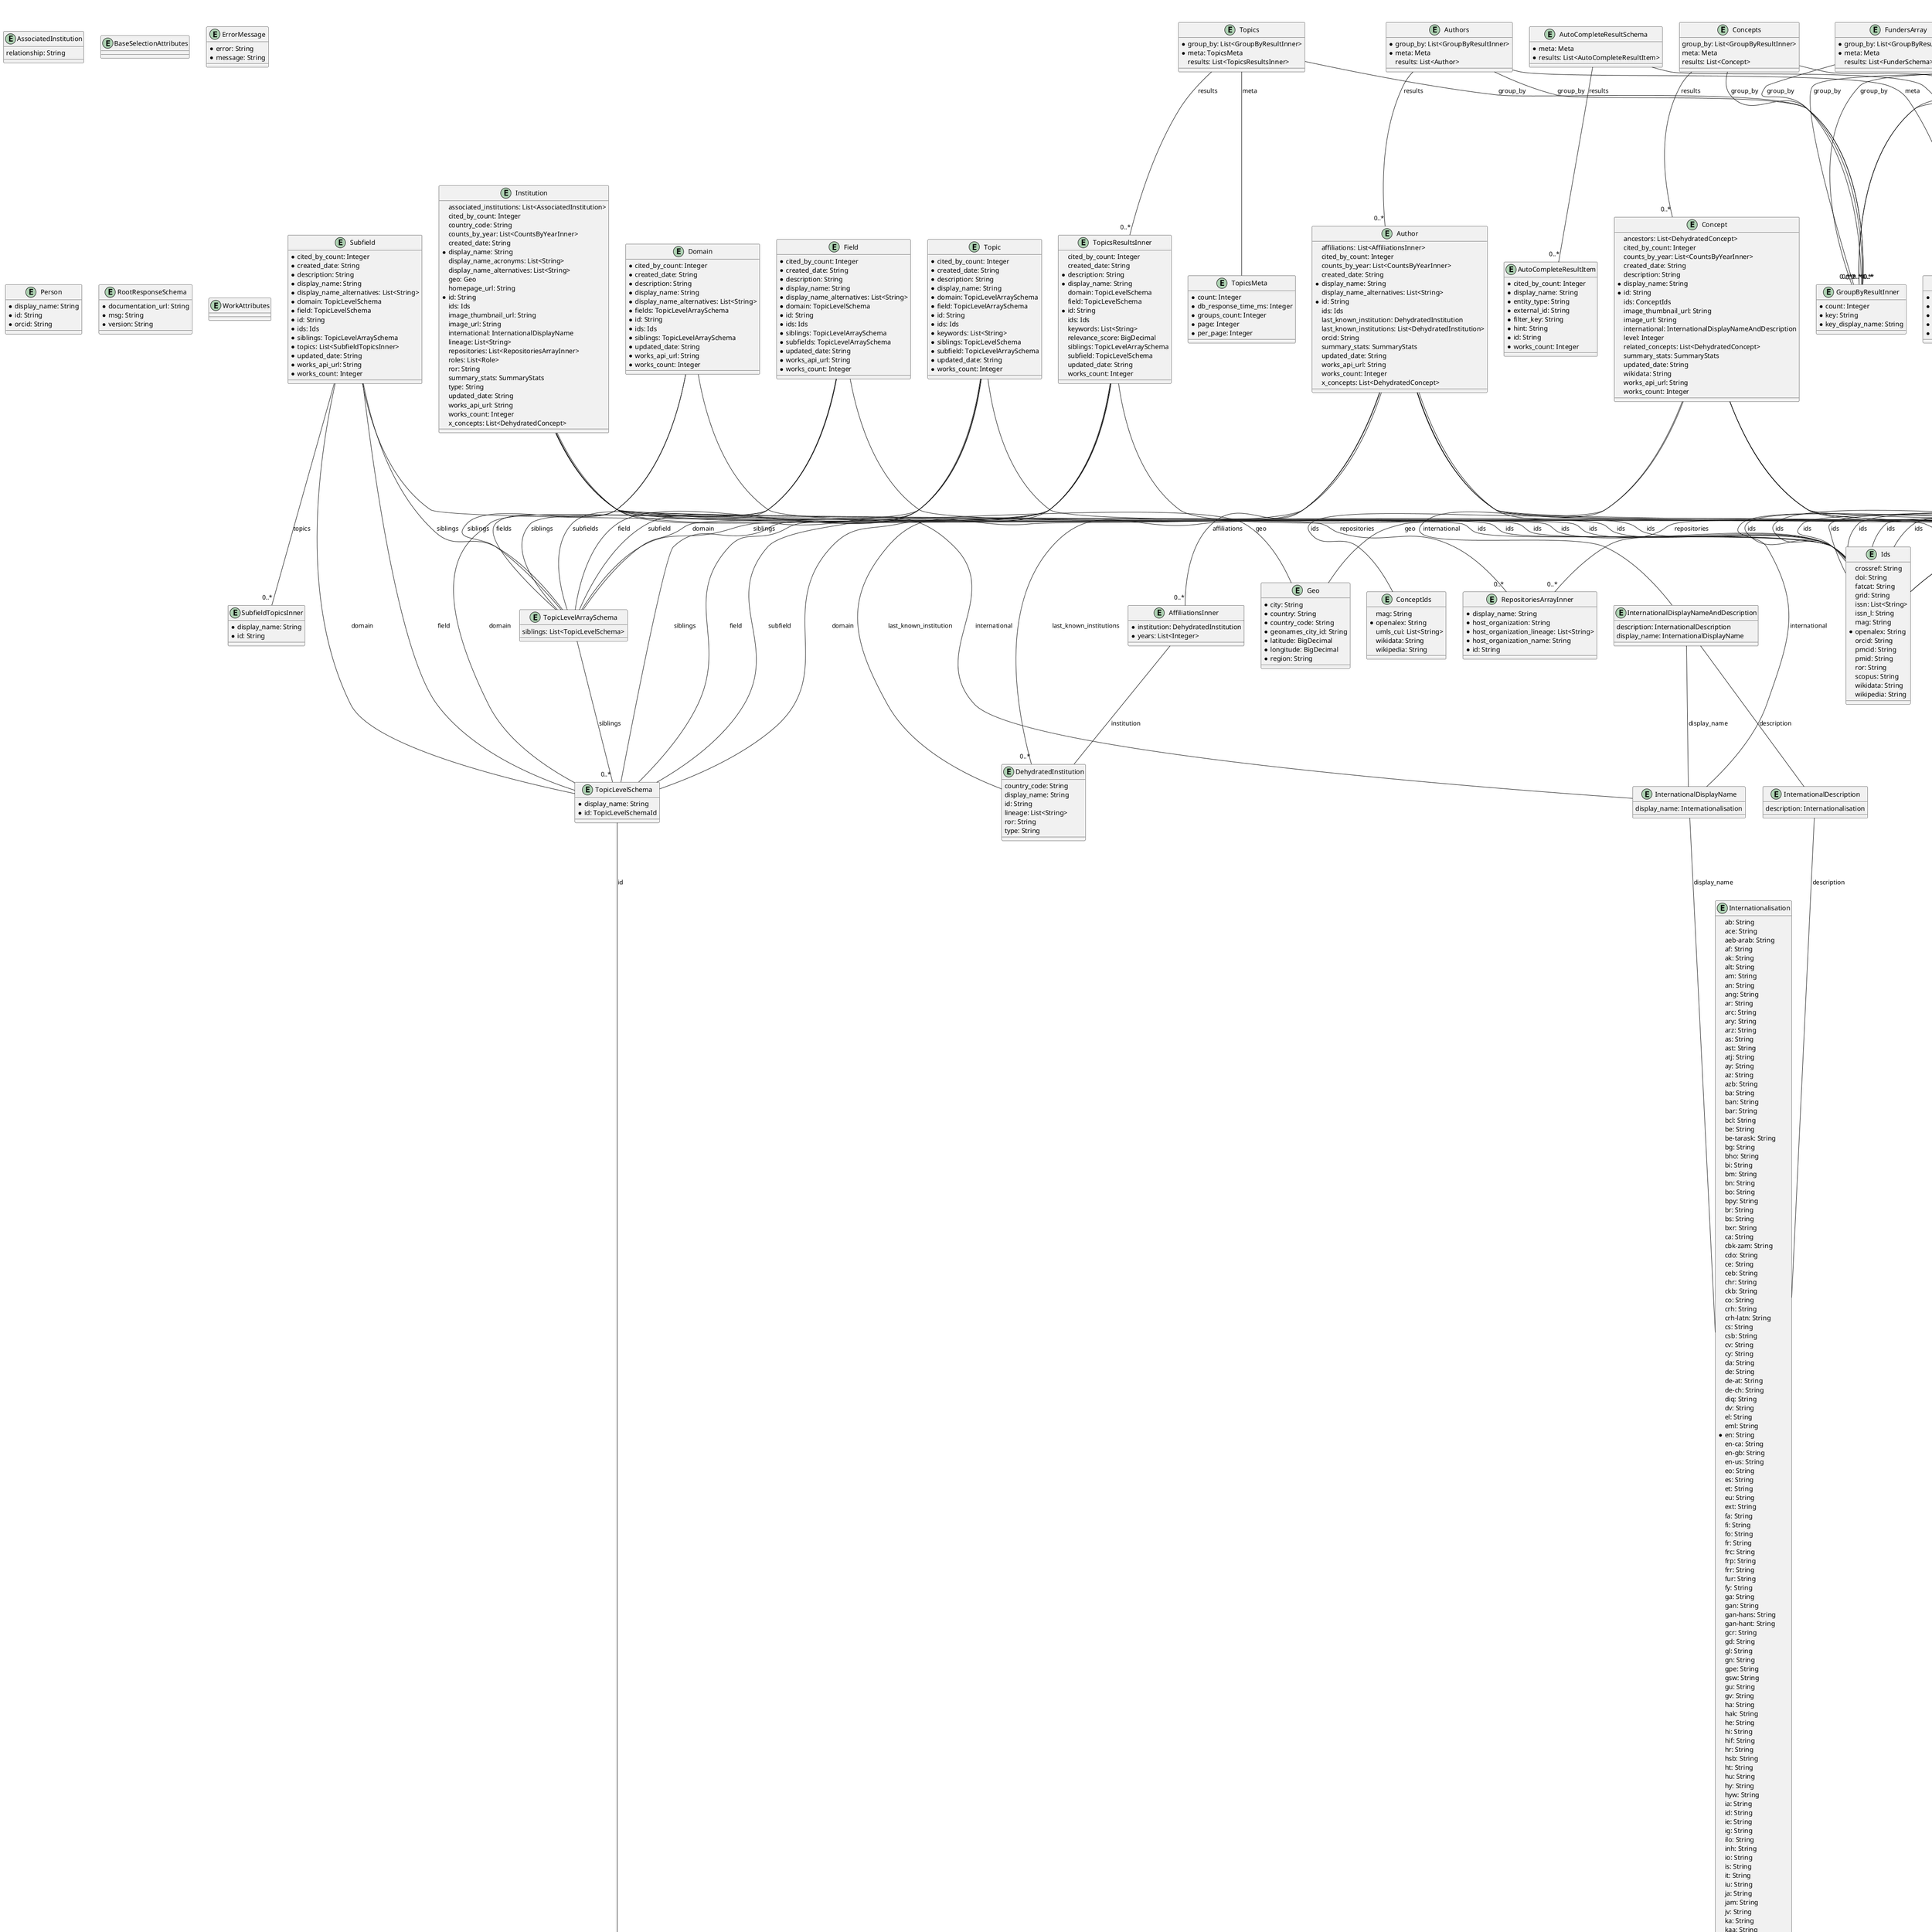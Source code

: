 @startuml

title OpenAlex Schemas Diagram

entity AffiliationsInner {
    * institution: DehydratedInstitution
    * years: List<Integer>
}

entity Apc {
    * currency: String
    * provenance: String
    * value: Integer
    * value_usd: Integer
}

entity ApcPricesInner {
    * currency: String
    * price: BigDecimal
}

entity AssociatedInstitution {
    relationship: String
}

entity Author {
    affiliations: List<AffiliationsInner>
    cited_by_count: Integer
    counts_by_year: List<CountsByYearInner>
    created_date: String
    * display_name: String
    display_name_alternatives: List<String>
    * id: String
    ids: Ids
    last_known_institution: DehydratedInstitution
    last_known_institutions: List<DehydratedInstitution>
    orcid: String
    summary_stats: SummaryStats
    updated_date: String
    works_api_url: String
    works_count: Integer
    x_concepts: List<DehydratedConcept>
}

entity Authors {
    * group_by: List<GroupByResultInner>
    * meta: Meta
    results: List<Author>
}

entity AuthorshipsInner {
    * author: AuthorshipsInnerAuthor
    * author_position: String
    * countries: List<String>
    * institutions: List<AuthorshipsInnerInstitutionsInner>
    * is_corresponding: Boolean
    raw_affiliation_string: String
    * raw_affiliation_strings: List<String>
    * raw_author_name: String
}

entity AuthorshipsInnerAuthor {
    * display_name: String
    * id: String
    orcid: String
}

entity AuthorshipsInnerInstitutionsInner {
    * country_code: String
    * display_name: String
    * id: String
    * lineage: List<String>
    * ror: String
    * type: String
}

entity AutoCompleteResultItem {
    * cited_by_count: Integer
    * display_name: String
    * entity_type: String
    * external_id: String
    * filter_key: String
    * hint: String
    * id: String
    * works_count: Integer
}

entity AutoCompleteResultSchema {
    * meta: Meta
    * results: List<AutoCompleteResultItem>
}

entity BaseSelectionAttributes {
}

entity Concept {
    ancestors: List<DehydratedConcept>
    cited_by_count: Integer
    counts_by_year: List<CountsByYearInner>
    created_date: String
    description: String
    * display_name: String
    * id: String
    ids: ConceptIds
    image_thumbnail_url: String
    image_url: String
    international: InternationalDisplayNameAndDescription
    level: Integer
    related_concepts: List<DehydratedConcept>
    summary_stats: SummaryStats
    updated_date: String
    wikidata: String
    works_api_url: String
    works_count: Integer
}

entity ConceptIds {
    mag: String
    * openalex: String
    umls_cui: List<String>
    wikidata: String
    wikipedia: String
}

entity Concepts {
    group_by: List<GroupByResultInner>
    meta: Meta
    results: List<Concept>
}

entity CountsByYearInner {
    * cited_by_count: Integer
    works_count: Integer
    * year: Integer
}

entity DehydratedConcept {
    * display_name: String
    * id: String
    level: Integer
    score: BigDecimal
    wikidata: String
}

entity DehydratedInstitution {
    country_code: String
    display_name: String
    id: String
    lineage: List<String>
    ror: String
    type: String
}

entity Domain {
    * cited_by_count: Integer
    * created_date: String
    * description: String
    * display_name: String
    * display_name_alternatives: List<String>
    * fields: TopicLevelArraySchema
    * id: String
    * ids: Ids
    * siblings: TopicLevelArraySchema
    * updated_date: String
    * works_api_url: String
    * works_count: Integer
}

entity ErrorMessage {
    * error: String
    * message: String
}

entity Field {
    * cited_by_count: Integer
    * created_date: String
    * description: String
    * display_name: String
    * display_name_alternatives: List<String>
    * domain: TopicLevelSchema
    * id: String
    * ids: Ids
    * siblings: TopicLevelArraySchema
    * subfields: TopicLevelArraySchema
    * updated_date: String
    * works_api_url: String
    * works_count: Integer
}

entity Funder {
    * alternate_titles: List<String>
    cited_by_count: Integer
    country_code: String
    counts_by_year: List<CountsByYearInner>
    created_date: String
    description: String
    * display_name: String
    grants_count: Integer
    homepage_url: String
    * id: String
    ids: Ids
    image_thumbnail_url: String
    image_url: String
    relevance_score: BigDecimal
    roles: List<Role>
    summary_stats: SummaryStats
    updated_date: String
    works_count: Integer
}

entity FunderSchema {
    * alternate_titles: List<String>
    cited_by_count: Integer
    country_code: String
    counts_by_year: List<CountsByYearInner>
    created_date: String
    description: String
    * display_name: String
    grants_count: Integer
    homepage_url: String
    * id: String
    ids: Ids
    image_thumbnail_url: String
    image_url: String
    relevance_score: BigDecimal
    roles: List<Role>
    summary_stats: SummaryStats
    updated_date: String
    works_count: Integer
}

entity FundersArray {
    * group_by: List<GroupByResultInner>
    * meta: Meta
    results: List<FunderSchema>
}

entity Geo {
    * city: String
    * country: String
    * country_code: String
    * geonames_city_id: String
    * latitude: BigDecimal
    * longitude: BigDecimal
    * region: String
}

entity GroupByResultInner {
    * count: Integer
    * key: String
    * key_display_name: String
}

entity Ids {
    crossref: String
    doi: String
    fatcat: String
    grid: String
    issn: List<String>
    issn_l: String
    mag: String
    * openalex: String
    orcid: String
    pmcid: String
    pmid: String
    ror: String
    scopus: String
    wikidata: String
    wikipedia: String
}

entity Institution {
    associated_institutions: List<AssociatedInstitution>
    cited_by_count: Integer
    country_code: String
    counts_by_year: List<CountsByYearInner>
    created_date: String
    * display_name: String
    display_name_acronyms: List<String>
    display_name_alternatives: List<String>
    geo: Geo
    homepage_url: String
    * id: String
    ids: Ids
    image_thumbnail_url: String
    image_url: String
    international: InternationalDisplayName
    lineage: List<String>
    repositories: List<RepositoriesArrayInner>
    roles: List<Role>
    ror: String
    summary_stats: SummaryStats
    type: String
    updated_date: String
    works_api_url: String
    works_count: Integer
    x_concepts: List<DehydratedConcept>
}

entity InstitutionSchema {
    associated_institutions: List<AssociatedInstitution>
    cited_by_count: Integer
    country_code: String
    counts_by_year: List<CountsByYearInner>
    created_date: String
    * display_name: String
    display_name_acronyms: List<String>
    display_name_alternatives: List<String>
    geo: Geo
    homepage_url: String
    * id: String
    ids: Ids
    image_thumbnail_url: String
    image_url: String
    international: InternationalDisplayName
    lineage: List<String>
    repositories: List<RepositoriesArrayInner>
    roles: List<Role>
    ror: String
    summary_stats: SummaryStats
    type: String
    updated_date: String
    works_api_url: String
    works_count: Integer
    x_concepts: List<DehydratedConcept>
}

entity Institutions {
    * group_by: List<GroupByResultInner>
    * meta: Meta
    results: List<InstitutionSchema>
}

entity InternationalDescription {
    description: Internationalisation
}

entity InternationalDisplayName {
    display_name: Internationalisation
}

entity InternationalDisplayNameAndDescription {
    description: InternationalDescription
    display_name: InternationalDisplayName
}

entity Internationalisation {
    ab: String
    ace: String
    aeb-arab: String
    af: String
    ak: String
    alt: String
    am: String
    an: String
    ang: String
    ar: String
    arc: String
    ary: String
    arz: String
    as: String
    ast: String
    atj: String
    ay: String
    az: String
    azb: String
    ba: String
    ban: String
    bar: String
    bcl: String
    be: String
    be-tarask: String
    bg: String
    bho: String
    bi: String
    bm: String
    bn: String
    bo: String
    bpy: String
    br: String
    bs: String
    bxr: String
    ca: String
    cbk-zam: String
    cdo: String
    ce: String
    ceb: String
    chr: String
    ckb: String
    co: String
    crh: String
    crh-latn: String
    cs: String
    csb: String
    cv: String
    cy: String
    da: String
    de: String
    de-at: String
    de-ch: String
    diq: String
    dv: String
    el: String
    eml: String
    * en: String
    en-ca: String
    en-gb: String
    en-us: String
    eo: String
    es: String
    et: String
    eu: String
    ext: String
    fa: String
    fi: String
    fo: String
    fr: String
    frc: String
    frp: String
    frr: String
    fur: String
    fy: String
    ga: String
    gan: String
    gan-hans: String
    gan-hant: String
    gcr: String
    gd: String
    gl: String
    gn: String
    gpe: String
    gsw: String
    gu: String
    gv: String
    ha: String
    hak: String
    he: String
    hi: String
    hif: String
    hr: String
    hsb: String
    ht: String
    hu: String
    hy: String
    hyw: String
    ia: String
    id: String
    ie: String
    ig: String
    ilo: String
    inh: String
    io: String
    is: String
    it: String
    iu: String
    ja: String
    jam: String
    jv: String
    ka: String
    kaa: String
    kab: String
    kbp: String
    kg: String
    kk: String
    kk-arab: String
    kk-cn: String
    kk-cyrl: String
    kk-kz: String
    kk-latn: String
    kk-tr: String
    kl: String
    km: String
    kn: String
    ko: String
    ko-kp: String
    krc: String
    ks: String
    ksh: String
    ku: String
    ku-latn: String
    kw: String
    ky: String
    la: String
    lad: String
    lb: String
    lfn: String
    li: String
    lij: String
    lld: String
    lmo: String
    lo: String
    lt: String
    lv: String
    lzh: String
    mai: String
    mg: String
    min: String
    mk: String
    ml: String
    mn: String
    mni: String
    mr: String
    ms: String
    ms-arab: String
    mt: String
    mwl: String
    my: String
    mzn: String
    nah: String
    nan: String
    nap: String
    nb: String
    nds: String
    nds-nl: String
    ne: String
    new: String
    nia: String
    nl: String
    nn: String
    nov: String
    nqo: String
    nrm: String
    oc: String
    or: String
    os: String
    pa: String
    pam: String
    pap: String
    pcd: String
    pdc: String
    pih: String
    pl: String
    pms: String
    pnb: String
    ps: String
    pt: String
    pt-br: String
    qu: String
    rm: String
    ro: String
    ru: String
    rue: String
    rw: String
    sa: String
    sah: String
    sat: String
    sc: String
    scn: String
    sco: String
    sd: String
    se: String
    sgs: String
    sh: String
    shi: String
    si: String
    sk: String
    sl: String
    smn: String
    sms: String
    so: String
    sq: String
    sr: String
    sr-ec: String
    sr-el: String
    stq: String
    su: String
    sv: String
    sw: String
    syl: String
    szl: String
    ta: String
    te: String
    tg: String
    tg-latn: String
    th: String
    ti: String
    tk: String
    tl: String
    tr: String
    ts: String
    tt: String
    tt-cyrl: String
    tw: String
    ug: String
    uk: String
    ur: String
    uz: String
    vec: String
    vi: String
    vls: String
    vo: String
    vro: String
    wa: String
    war: String
    wo: String
    wuu: String
    xmf: String
    yi: String
    yo: String
    yue: String
    za: String
    zh: String
    zh-cn: String
    zh-hans: String
    zh-hant: String
    zh-hk: String
    zh-mo: String
    zh-my: String
    zh-sg: String
    zh-tw: String
    zu: String
}

entity Location {
    is_accepted: Boolean
    is_oa: Boolean
    is_published: Boolean
    landing_page_url: String
    license: String
    pdf_url: String
    source: LocationSource
    version: String
}

entity LocationSource {
    display_name: String
    host_organization: String
    host_organization_lineage: List<String>
    host_organization_lineage_names: List<String>
    host_organization_name: String
    id: String
    is_in_doaj: Boolean
    is_oa: Boolean
    issn: List<String>
    issn_l: String
    type: String
}

entity Meta {
    * count: Integer
    * db_response_time_ms: Integer
    * groups_count: String
    * page: Integer
    * per_page: Integer
}

entity NgramInner {
    * ngram: String
    * ngram_count: Integer
    * ngram_tokens: Integer
    * term_frequency: BigDecimal
}

entity NgramMeta {
    * count: Integer
    doi: String
    * openalex_id: String
}

entity Ngrams {
    meta: NgramMeta
    ngrams: List<NgramInner>
}

entity Person {
    * display_name: String
    * id: String
    * orcid: String
}

entity Publisher {
    alternate_titles: List<String>
    cited_by_count: Integer
    country_codes: List<String>
    counts_by_year: List<CountsByYearInner>
    created_date: String
    * display_name: String
    hierarchy_level: Integer
    homepage_url: String
    * id: String
    ids: Ids
    image_thumbnail_url: String
    image_url: String
    lineage: List<String>
    parent_publisher: PublisherParentPublisher
    roles: List<Role>
    sources_api_url: String
    summary_stats: SummaryStats
    updated_date: String
    works_count: Integer
}

entity PublisherParentPublisher {
    display_name: String
    id: String
}

entity PublisherSchema {
    alternate_titles: List<String>
    cited_by_count: Integer
    country_codes: List<String>
    counts_by_year: List<CountsByYearInner>
    created_date: String
    * display_name: String
    hierarchy_level: Integer
    homepage_url: String
    * id: String
    ids: Ids
    image_thumbnail_url: String
    image_url: String
    lineage: List<String>
    parent_publisher: PublisherParentPublisher
    roles: List<Role>
    sources_api_url: String
    summary_stats: SummaryStats
    updated_date: String
    works_count: Integer
}

entity Publishers {
    * group_by: List<GroupByResultInner>
    * meta: Meta
    * results: List<PublisherSchema>
}

entity RepositoriesArrayInner {
    * display_name: String
    * host_organization: String
    * host_organization_lineage: List<String>
    * host_organization_name: String
    * id: String
}

entity Role {
    * id: String
    * role: String
    * works_count: Integer
}

entity RootResponseSchema {
    * documentation_url: String
    * msg: String
    * version: String
}

entity Source {
    abbreviated_title: String
    alternate_titles: List<String>
    apc_prices: List<ApcPricesInner>
    apc_usd: BigDecimal
    cited_by_count: Integer
    country_code: String
    counts_by_year: List<CountsByYearInner>
    created_date: String
    * display_name: String
    homepage_url: String
    host_organization: String
    host_organization_lineage: List<String>
    host_organization_name: String
    * id: String
    ids: Ids
    is_in_doaj: Boolean
    is_oa: Boolean
    issn: List<String>
    issn_l: String
    societies: List<SourceSocietiesInner>
    summary_stats: SummaryStats
    type: String
    updated_date: String
    works_api_url: String
    works_count: Integer
    x_concepts: List<DehydratedConcept>
}

entity SourceSchema {
    abbreviated_title: String
    alternate_titles: List<String>
    apc_prices: List<ApcPricesInner>
    apc_usd: BigDecimal
    cited_by_count: Integer
    country_code: String
    counts_by_year: List<CountsByYearInner>
    created_date: String
    * display_name: String
    homepage_url: String
    host_organization: String
    host_organization_lineage: List<String>
    host_organization_name: String
    * id: String
    ids: Ids
    is_in_doaj: Boolean
    is_oa: Boolean
    issn: List<String>
    issn_l: String
    societies: List<SourceSocietiesInner>
    summary_stats: SummaryStats
    type: String
    updated_date: String
    works_api_url: String
    works_count: Integer
    x_concepts: List<DehydratedConcept>
}

entity SourceSocietiesInner {
    organization: String
    url: String
}

entity Sources {
    group_by: List<GroupByResultInner>
    meta: Meta
    results: List<SourceSchema>
}

entity Subfield {
    * cited_by_count: Integer
    * created_date: String
    * description: String
    * display_name: String
    * display_name_alternatives: List<String>
    * domain: TopicLevelSchema
    * field: TopicLevelSchema
    * id: String
    * ids: Ids
    * siblings: TopicLevelArraySchema
    * topics: List<SubfieldTopicsInner>
    * updated_date: String
    * works_api_url: String
    * works_count: Integer
}

entity SubfieldTopicsInner {
    * display_name: String
    * id: String
}

entity SummaryStats {
    * 2yr_mean_citedness: BigDecimal
    * h_index: Integer
    * i10_index: Integer
}

entity Topic {
    * cited_by_count: Integer
    * created_date: String
    * description: String
    * display_name: String
    * domain: TopicLevelArraySchema
    * field: TopicLevelArraySchema
    * id: String
    * ids: Ids
    * keywords: List<String>
    * siblings: TopicLevelSchema
    * subfield: TopicLevelArraySchema
    * updated_date: String
    * works_count: Integer
}

entity TopicLevelArraySchema {
    siblings: List<TopicLevelSchema>
}

entity TopicLevelSchema {
    * display_name: String
    * id: TopicLevelSchemaId
}

entity TopicLevelSchemaId {
}

entity Topics {
    * group_by: List<GroupByResultInner>
    * meta: TopicsMeta
    results: List<TopicsResultsInner>
}

entity TopicsMeta {
    * count: Integer
    * db_response_time_ms: Integer
    * groups_count: Integer
    * page: Integer
    * per_page: Integer
}

entity TopicsResultsInner {
    cited_by_count: Integer
    created_date: String
    * description: String
    * display_name: String
    domain: TopicLevelSchema
    field: TopicLevelSchema
    * id: String
    ids: Ids
    keywords: List<String>
    relevance_score: BigDecimal
    siblings: TopicLevelArraySchema
    subfield: TopicLevelSchema
    updated_date: String
    works_count: Integer
}

entity Work {
    abstract_inverted_index: Object
    apc_list: Apc
    apc_paid: Apc
    authorships: List<AuthorshipsInner>
    best_oa_location: Location
    biblio: WorkBiblio
    cited_by_api_url: String
    cited_by_count: Integer
    cited_by_percentile_year: WorkCitedByPercentileYear
    concepts: List<DehydratedConcept>
    corresponding_author_ids: List<String>
    corresponding_institution_ids: List<String>
    countries_distinct_count: Integer
    counts_by_year: List<CountsByYearInner>
    created_date: String
    * display_name: String
    doi: String
    grants: List<WorkGrantsInner>
    has_fulltext: Boolean
    * id: String
    ids: Ids
    institutions_distinct_count: Integer
    is_paratext: Boolean
    is_retracted: Boolean
    keywords: List<WorkKeywordsInner>
    language: String
    locations: List<Location>
    locations_count: Integer
    mesh: List<WorkMeshInner>
    ngrams_url: String
    open_access: WorkOpenAccess
    primary_location: Location
    publication_date: String
    publication_year: Integer
    referenced_works: List<String>
    referenced_works_count: Integer
    related_works: List<String>
    sustainable_development_goals: List<WorkSustainableDevelopmentGoalsInner>
    title: String
    type: String
    type_crossref: String
    updated_date: String
}

entity WorkAttributes {
}

entity WorkBiblio {
    first_page: String
    issue: String
    last_page: String
    volume: String
}

entity WorkCitedByPercentileYear {
    * max: Integer
    * min: Integer
}

entity WorkGrantsInner {
    * award_id: String
    * funder: String
    * funder_display_name: String
}

entity WorkKeywordsInner {
    * display_name: String
    * id: String
    * score: BigDecimal
}

entity WorkMeshInner {
    * descriptor_name: String
    * descriptor_ui: String
    * is_major_topic: Boolean
    * qualifier_name: String
    * qualifier_ui: String
}

entity WorkOpenAccess {
    * any_repository_has_fulltext: Boolean
    * is_oa: Boolean
    * oa_status: String
    * oa_url: String
}

entity WorkSchema {
    abstract_inverted_index: Object
    apc_list: Apc
    apc_paid: Apc
    authorships: List<AuthorshipsInner>
    best_oa_location: Location
    biblio: WorkBiblio
    cited_by_api_url: String
    cited_by_count: Integer
    cited_by_percentile_year: WorkCitedByPercentileYear
    concepts: List<DehydratedConcept>
    corresponding_author_ids: List<String>
    corresponding_institution_ids: List<String>
    countries_distinct_count: Integer
    counts_by_year: List<CountsByYearInner>
    created_date: String
    * display_name: String
    doi: String
    grants: List<WorkGrantsInner>
    has_fulltext: Boolean
    * id: String
    ids: Ids
    institutions_distinct_count: Integer
    is_paratext: Boolean
    is_retracted: Boolean
    keywords: List<WorkKeywordsInner>
    language: String
    locations: List<Location>
    locations_count: Integer
    mesh: List<WorkMeshInner>
    ngrams_url: String
    open_access: WorkOpenAccess
    primary_location: Location
    publication_date: String
    publication_year: Integer
    referenced_works: List<String>
    referenced_works_count: Integer
    related_works: List<String>
    sustainable_development_goals: List<WorkSustainableDevelopmentGoalsInner>
    title: String
    type: String
    type_crossref: String
    updated_date: String
}

entity WorkSustainableDevelopmentGoalsInner {
    * display_name: String
    * id: String
    * score: BigDecimal
}

entity WorksResponse {
    group_by: List<GroupByResultInner>
    * meta: Meta
    * results: List<WorkSchema>
}


Authors -- "0..*" GroupByResultInner : group_by
Authors -- Meta : meta
Authors -- "0..*" Author : results
AutoCompleteResultSchema -- Meta : meta
AutoCompleteResultSchema -- "0..*" AutoCompleteResultItem : results
Institution -- "0..*" CountsByYearInner : counts_by_year
Institution -- Geo : geo
Institution -- Ids : ids
Institution -- InternationalDisplayName : international
Institution -- "0..*" RepositoriesArrayInner : repositories
Institution -- "0..*" Role : roles
Institution -- SummaryStats : summary_stats
Institution -- "0..*" DehydratedConcept : x_concepts
Institutions -- "0..*" GroupByResultInner : group_by
Institutions -- Meta : meta
Institutions -- "0..*" InstitutionSchema : results
Ngrams -- NgramMeta : meta
Ngrams -- "0..*" NgramInner : ngrams
FunderSchema -- "0..*" CountsByYearInner : counts_by_year
FunderSchema -- Ids : ids
FunderSchema -- "0..*" Role : roles
FunderSchema -- SummaryStats : summary_stats
TopicLevelSchema -- TopicLevelSchemaId : id
Work -- Apc : apc_list
Work -- Apc : apc_paid
Work -- "0..*" AuthorshipsInner : authorships
Work -- Location : best_oa_location
Work -- WorkBiblio : biblio
Work -- WorkCitedByPercentileYear : cited_by_percentile_year
Work -- "0..*" DehydratedConcept : concepts
Work -- "0..*" CountsByYearInner : counts_by_year
Work -- "0..*" WorkGrantsInner : grants
Work -- Ids : ids
Work -- "0..*" WorkKeywordsInner : keywords
Work -- "0..*" Location : locations
Work -- "0..*" WorkMeshInner : mesh
Work -- WorkOpenAccess : open_access
Work -- Location : primary_location
Work -- "0..*" WorkSustainableDevelopmentGoalsInner : sustainable_development_goals
InternationalDescription -- Internationalisation : description
Subfield -- TopicLevelSchema : domain
Subfield -- TopicLevelSchema : field
Subfield -- Ids : ids
Subfield -- TopicLevelArraySchema : siblings
Subfield -- "0..*" SubfieldTopicsInner : topics
Concept -- "0..*" DehydratedConcept : ancestors
Concept -- "0..*" CountsByYearInner : counts_by_year
Concept -- ConceptIds : ids
Concept -- InternationalDisplayNameAndDescription : international
Concept -- "0..*" DehydratedConcept : related_concepts
Concept -- SummaryStats : summary_stats
WorksResponse -- "0..*" GroupByResultInner : group_by
WorksResponse -- Meta : meta
WorksResponse -- "0..*" WorkSchema : results
Sources -- "0..*" GroupByResultInner : group_by
Sources -- Meta : meta
Sources -- "0..*" SourceSchema : results
Concepts -- "0..*" GroupByResultInner : group_by
Concepts -- Meta : meta
Concepts -- "0..*" Concept : results
TopicLevelArraySchema -- "0..*" TopicLevelSchema : siblings
InternationalDisplayName -- Internationalisation : display_name
Author -- "0..*" AffiliationsInner : affiliations
Author -- "0..*" CountsByYearInner : counts_by_year
Author -- Ids : ids
Author -- DehydratedInstitution : last_known_institution
Author -- "0..*" DehydratedInstitution : last_known_institutions
Author -- SummaryStats : summary_stats
Author -- "0..*" DehydratedConcept : x_concepts
Domain -- TopicLevelArraySchema : fields
Domain -- Ids : ids
Domain -- TopicLevelArraySchema : siblings
AffiliationsInner -- DehydratedInstitution : institution
FundersArray -- "0..*" GroupByResultInner : group_by
FundersArray -- Meta : meta
FundersArray -- "0..*" FunderSchema : results
SourceSchema -- "0..*" ApcPricesInner : apc_prices
SourceSchema -- "0..*" CountsByYearInner : counts_by_year
SourceSchema -- Ids : ids
SourceSchema -- "0..*" SourceSocietiesInner : societies
SourceSchema -- SummaryStats : summary_stats
SourceSchema -- "0..*" DehydratedConcept : x_concepts
Funder -- "0..*" CountsByYearInner : counts_by_year
Funder -- Ids : ids
Funder -- "0..*" Role : roles
Funder -- SummaryStats : summary_stats
InstitutionSchema -- "0..*" CountsByYearInner : counts_by_year
InstitutionSchema -- Geo : geo
InstitutionSchema -- Ids : ids
InstitutionSchema -- InternationalDisplayName : international
InstitutionSchema -- "0..*" RepositoriesArrayInner : repositories
InstitutionSchema -- "0..*" Role : roles
InstitutionSchema -- SummaryStats : summary_stats
InstitutionSchema -- "0..*" DehydratedConcept : x_concepts
TopicsResultsInner -- TopicLevelSchema : domain
TopicsResultsInner -- TopicLevelSchema : field
TopicsResultsInner -- Ids : ids
TopicsResultsInner -- TopicLevelArraySchema : siblings
TopicsResultsInner -- TopicLevelSchema : subfield
Source -- "0..*" ApcPricesInner : apc_prices
Source -- "0..*" CountsByYearInner : counts_by_year
Source -- Ids : ids
Source -- "0..*" SourceSocietiesInner : societies
Source -- SummaryStats : summary_stats
Source -- "0..*" DehydratedConcept : x_concepts
Field -- TopicLevelSchema : domain
Field -- Ids : ids
Field -- TopicLevelArraySchema : siblings
Field -- TopicLevelArraySchema : subfields
Publishers -- "0..*" GroupByResultInner : group_by
Publishers -- Meta : meta
Publishers -- "0..*" PublisherSchema : results
PublisherSchema -- "0..*" CountsByYearInner : counts_by_year
PublisherSchema -- Ids : ids
PublisherSchema -- PublisherParentPublisher : parent_publisher
PublisherSchema -- "0..*" Role : roles
PublisherSchema -- SummaryStats : summary_stats
WorkSchema -- Apc : apc_list
WorkSchema -- Apc : apc_paid
WorkSchema -- "0..*" AuthorshipsInner : authorships
WorkSchema -- Location : best_oa_location
WorkSchema -- WorkBiblio : biblio
WorkSchema -- WorkCitedByPercentileYear : cited_by_percentile_year
WorkSchema -- "0..*" DehydratedConcept : concepts
WorkSchema -- "0..*" CountsByYearInner : counts_by_year
WorkSchema -- "0..*" WorkGrantsInner : grants
WorkSchema -- Ids : ids
WorkSchema -- "0..*" WorkKeywordsInner : keywords
WorkSchema -- "0..*" Location : locations
WorkSchema -- "0..*" WorkMeshInner : mesh
WorkSchema -- WorkOpenAccess : open_access
WorkSchema -- Location : primary_location
WorkSchema -- "0..*" WorkSustainableDevelopmentGoalsInner : sustainable_development_goals
Topic -- TopicLevelArraySchema : domain
Topic -- TopicLevelArraySchema : field
Topic -- Ids : ids
Topic -- TopicLevelSchema : siblings
Topic -- TopicLevelArraySchema : subfield
Topics -- "0..*" GroupByResultInner : group_by
Topics -- TopicsMeta : meta
Topics -- "0..*" TopicsResultsInner : results
Publisher -- "0..*" CountsByYearInner : counts_by_year
Publisher -- Ids : ids
Publisher -- PublisherParentPublisher : parent_publisher
Publisher -- "0..*" Role : roles
Publisher -- SummaryStats : summary_stats
AuthorshipsInner -- AuthorshipsInnerAuthor : author
AuthorshipsInner -- "0..*" AuthorshipsInnerInstitutionsInner : institutions
InternationalDisplayNameAndDescription -- InternationalDescription : description
InternationalDisplayNameAndDescription -- InternationalDisplayName : display_name
Location -- LocationSource : source

@enduml